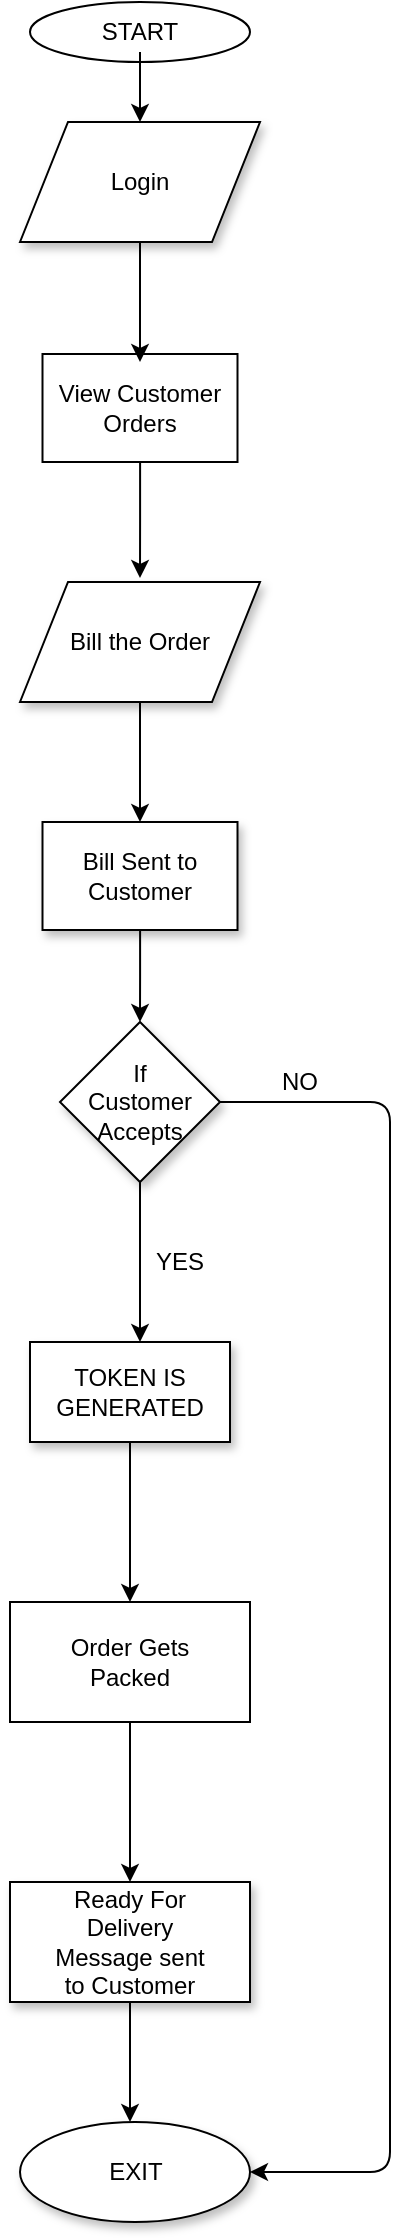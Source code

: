 <mxfile version="13.1.6" type="github">
  <diagram id="Z1raAA6gh114MOupmUsH" name="Page-1">
    <mxGraphModel dx="782" dy="430" grid="1" gridSize="10" guides="1" tooltips="1" connect="1" arrows="1" fold="1" page="1" pageScale="1" pageWidth="850" pageHeight="1100" math="0" shadow="0">
      <root>
        <mxCell id="0" />
        <mxCell id="1" parent="0" />
        <mxCell id="UJpPWXgscfE9Nbg8LadJ-1" value="" style="ellipse;whiteSpace=wrap;html=1;" parent="1" vertex="1">
          <mxGeometry x="340" y="30" width="110" height="30" as="geometry" />
        </mxCell>
        <mxCell id="stwm3qR8TZIVsBcd-epi-31" value="" style="edgeStyle=orthogonalEdgeStyle;rounded=0;orthogonalLoop=1;jettySize=auto;html=1;" parent="1" source="UJpPWXgscfE9Nbg8LadJ-2" target="stwm3qR8TZIVsBcd-epi-28" edge="1">
          <mxGeometry relative="1" as="geometry" />
        </mxCell>
        <mxCell id="UJpPWXgscfE9Nbg8LadJ-2" value="START" style="text;html=1;strokeColor=none;fillColor=none;align=center;verticalAlign=middle;whiteSpace=wrap;rounded=0;" parent="1" vertex="1">
          <mxGeometry x="375" y="35" width="40" height="20" as="geometry" />
        </mxCell>
        <mxCell id="stwm3qR8TZIVsBcd-epi-17" value="" style="edgeStyle=orthogonalEdgeStyle;rounded=0;orthogonalLoop=1;jettySize=auto;html=1;entryX=0.5;entryY=0;entryDx=0;entryDy=0;" parent="1" source="UJpPWXgscfE9Nbg8LadJ-14" edge="1">
          <mxGeometry relative="1" as="geometry">
            <mxPoint x="395" y="318" as="targetPoint" />
          </mxGeometry>
        </mxCell>
        <mxCell id="UJpPWXgscfE9Nbg8LadJ-14" value="" style="rounded=0;whiteSpace=wrap;html=1;" parent="1" vertex="1">
          <mxGeometry x="346.25" y="206" width="97.5" height="54" as="geometry" />
        </mxCell>
        <mxCell id="UJpPWXgscfE9Nbg8LadJ-19" value="View Customer Orders" style="text;html=1;strokeColor=none;fillColor=none;align=center;verticalAlign=middle;whiteSpace=wrap;rounded=0;" parent="1" vertex="1">
          <mxGeometry x="350" y="223" width="90" height="20" as="geometry" />
        </mxCell>
        <mxCell id="stwm3qR8TZIVsBcd-epi-15" value="" style="edgeStyle=orthogonalEdgeStyle;rounded=0;orthogonalLoop=1;jettySize=auto;html=1;" parent="1" source="stwm3qR8TZIVsBcd-epi-5" target="stwm3qR8TZIVsBcd-epi-7" edge="1">
          <mxGeometry relative="1" as="geometry" />
        </mxCell>
        <mxCell id="stwm3qR8TZIVsBcd-epi-5" value="" style="rounded=0;whiteSpace=wrap;html=1;shadow=1;" parent="1" vertex="1">
          <mxGeometry x="346.25" y="440" width="97.5" height="54" as="geometry" />
        </mxCell>
        <mxCell id="stwm3qR8TZIVsBcd-epi-6" value="Bill Sent to Customer" style="text;html=1;strokeColor=none;fillColor=none;align=center;verticalAlign=middle;whiteSpace=wrap;rounded=0;shadow=1;" parent="1" vertex="1">
          <mxGeometry x="350" y="457" width="90" height="20" as="geometry" />
        </mxCell>
        <mxCell id="LsZDqBqnOP4JnVnYVQKs-15" value="" style="edgeStyle=orthogonalEdgeStyle;rounded=0;orthogonalLoop=1;jettySize=auto;html=1;" edge="1" parent="1" source="stwm3qR8TZIVsBcd-epi-7">
          <mxGeometry relative="1" as="geometry">
            <mxPoint x="395" y="700" as="targetPoint" />
          </mxGeometry>
        </mxCell>
        <mxCell id="stwm3qR8TZIVsBcd-epi-7" value="" style="rhombus;whiteSpace=wrap;html=1;shadow=1;" parent="1" vertex="1">
          <mxGeometry x="355" y="540" width="80" height="80" as="geometry" />
        </mxCell>
        <mxCell id="stwm3qR8TZIVsBcd-epi-26" value="" style="edgeStyle=orthogonalEdgeStyle;rounded=0;orthogonalLoop=1;jettySize=auto;html=1;" parent="1" source="stwm3qR8TZIVsBcd-epi-24" edge="1">
          <mxGeometry relative="1" as="geometry">
            <mxPoint x="395" y="440" as="targetPoint" />
          </mxGeometry>
        </mxCell>
        <mxCell id="stwm3qR8TZIVsBcd-epi-24" value="" style="shape=parallelogram;perimeter=parallelogramPerimeter;whiteSpace=wrap;html=1;shadow=1;" parent="1" vertex="1">
          <mxGeometry x="335" y="320" width="120" height="60" as="geometry" />
        </mxCell>
        <mxCell id="stwm3qR8TZIVsBcd-epi-27" value="Bill the Order" style="text;html=1;strokeColor=none;fillColor=none;align=center;verticalAlign=middle;whiteSpace=wrap;rounded=0;shadow=1;" parent="1" vertex="1">
          <mxGeometry x="350" y="340" width="90" height="20" as="geometry" />
        </mxCell>
        <mxCell id="stwm3qR8TZIVsBcd-epi-30" value="" style="edgeStyle=orthogonalEdgeStyle;rounded=0;orthogonalLoop=1;jettySize=auto;html=1;" parent="1" source="stwm3qR8TZIVsBcd-epi-28" edge="1">
          <mxGeometry relative="1" as="geometry">
            <mxPoint x="395" y="210" as="targetPoint" />
          </mxGeometry>
        </mxCell>
        <mxCell id="stwm3qR8TZIVsBcd-epi-28" value="" style="shape=parallelogram;perimeter=parallelogramPerimeter;whiteSpace=wrap;html=1;shadow=1;" parent="1" vertex="1">
          <mxGeometry x="335" y="90" width="120" height="60" as="geometry" />
        </mxCell>
        <mxCell id="stwm3qR8TZIVsBcd-epi-29" value="Login" style="text;html=1;strokeColor=none;fillColor=none;align=center;verticalAlign=middle;whiteSpace=wrap;rounded=0;" parent="1" vertex="1">
          <mxGeometry x="375" y="110" width="40" height="20" as="geometry" />
        </mxCell>
        <mxCell id="stwm3qR8TZIVsBcd-epi-52" value="If Customer Accepts" style="text;html=1;strokeColor=none;fillColor=none;align=center;verticalAlign=middle;whiteSpace=wrap;rounded=0;shadow=1;" parent="1" vertex="1">
          <mxGeometry x="375" y="570" width="40" height="20" as="geometry" />
        </mxCell>
        <mxCell id="LsZDqBqnOP4JnVnYVQKs-17" value="YES" style="text;html=1;strokeColor=none;fillColor=none;align=center;verticalAlign=middle;whiteSpace=wrap;rounded=0;" vertex="1" parent="1">
          <mxGeometry x="395" y="650" width="40" height="20" as="geometry" />
        </mxCell>
        <mxCell id="LsZDqBqnOP4JnVnYVQKs-21" value="NO" style="text;html=1;strokeColor=none;fillColor=none;align=center;verticalAlign=middle;whiteSpace=wrap;rounded=0;" vertex="1" parent="1">
          <mxGeometry x="455" y="560" width="40" height="20" as="geometry" />
        </mxCell>
        <mxCell id="LsZDqBqnOP4JnVnYVQKs-27" value="" style="edgeStyle=orthogonalEdgeStyle;rounded=0;orthogonalLoop=1;jettySize=auto;html=1;" edge="1" parent="1" source="LsZDqBqnOP4JnVnYVQKs-28">
          <mxGeometry relative="1" as="geometry">
            <mxPoint x="390" y="830" as="targetPoint" />
          </mxGeometry>
        </mxCell>
        <mxCell id="LsZDqBqnOP4JnVnYVQKs-28" value="" style="rounded=0;whiteSpace=wrap;html=1;shadow=1;" vertex="1" parent="1">
          <mxGeometry x="340" y="700" width="100" height="50" as="geometry" />
        </mxCell>
        <mxCell id="LsZDqBqnOP4JnVnYVQKs-29" value="" style="edgeStyle=orthogonalEdgeStyle;rounded=0;orthogonalLoop=1;jettySize=auto;html=1;" edge="1" parent="1">
          <mxGeometry relative="1" as="geometry">
            <mxPoint x="390" y="970" as="targetPoint" />
            <mxPoint x="390" y="890" as="sourcePoint" />
          </mxGeometry>
        </mxCell>
        <mxCell id="LsZDqBqnOP4JnVnYVQKs-30" value="" style="rounded=0;whiteSpace=wrap;html=1;shadow=1;" vertex="1" parent="1">
          <mxGeometry x="330" y="970" width="120" height="60" as="geometry" />
        </mxCell>
        <mxCell id="LsZDqBqnOP4JnVnYVQKs-31" value="" style="edgeStyle=orthogonalEdgeStyle;rounded=0;orthogonalLoop=1;jettySize=auto;html=1;exitX=0.5;exitY=1;exitDx=0;exitDy=0;" edge="1" parent="1" source="LsZDqBqnOP4JnVnYVQKs-30">
          <mxGeometry relative="1" as="geometry">
            <mxPoint x="390" y="1040" as="sourcePoint" />
            <mxPoint x="390" y="1090" as="targetPoint" />
          </mxGeometry>
        </mxCell>
        <mxCell id="LsZDqBqnOP4JnVnYVQKs-32" value="Ready For Delivery Message sent to Customer" style="text;html=1;strokeColor=none;fillColor=none;align=center;verticalAlign=middle;whiteSpace=wrap;rounded=0;shadow=1;" vertex="1" parent="1">
          <mxGeometry x="345" y="990" width="90" height="20" as="geometry" />
        </mxCell>
        <mxCell id="LsZDqBqnOP4JnVnYVQKs-33" value="" style="ellipse;whiteSpace=wrap;html=1;shadow=1;" vertex="1" parent="1">
          <mxGeometry x="335" y="1090" width="115" height="50" as="geometry" />
        </mxCell>
        <mxCell id="LsZDqBqnOP4JnVnYVQKs-34" value="EXIT" style="text;html=1;strokeColor=none;fillColor=none;align=center;verticalAlign=middle;whiteSpace=wrap;rounded=0;shadow=1;" vertex="1" parent="1">
          <mxGeometry x="372.5" y="1105" width="40" height="20" as="geometry" />
        </mxCell>
        <mxCell id="LsZDqBqnOP4JnVnYVQKs-35" value="TOKEN IS GENERATED" style="text;html=1;strokeColor=none;fillColor=none;align=center;verticalAlign=middle;whiteSpace=wrap;rounded=0;shadow=1;" vertex="1" parent="1">
          <mxGeometry x="370" y="715" width="40" height="20" as="geometry" />
        </mxCell>
        <mxCell id="LsZDqBqnOP4JnVnYVQKs-36" value="" style="rounded=0;whiteSpace=wrap;html=1;" vertex="1" parent="1">
          <mxGeometry x="330" y="830" width="120" height="60" as="geometry" />
        </mxCell>
        <mxCell id="LsZDqBqnOP4JnVnYVQKs-37" value="Order Gets Packed" style="text;html=1;strokeColor=none;fillColor=none;align=center;verticalAlign=middle;whiteSpace=wrap;rounded=0;shadow=1;" vertex="1" parent="1">
          <mxGeometry x="345" y="850" width="90" height="20" as="geometry" />
        </mxCell>
        <mxCell id="LsZDqBqnOP4JnVnYVQKs-38" value="" style="edgeStyle=elbowEdgeStyle;elbow=horizontal;endArrow=classic;html=1;exitX=1;exitY=0.5;exitDx=0;exitDy=0;entryX=1;entryY=0.5;entryDx=0;entryDy=0;" edge="1" parent="1" source="stwm3qR8TZIVsBcd-epi-7" target="LsZDqBqnOP4JnVnYVQKs-33">
          <mxGeometry width="50" height="50" relative="1" as="geometry">
            <mxPoint x="520" y="630" as="sourcePoint" />
            <mxPoint x="570" y="580" as="targetPoint" />
            <Array as="points">
              <mxPoint x="520" y="620" />
            </Array>
          </mxGeometry>
        </mxCell>
      </root>
    </mxGraphModel>
  </diagram>
</mxfile>

